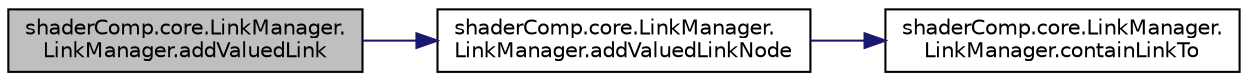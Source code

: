 digraph "shaderComp.core.LinkManager.LinkManager.addValuedLink"
{
  edge [fontname="Helvetica",fontsize="10",labelfontname="Helvetica",labelfontsize="10"];
  node [fontname="Helvetica",fontsize="10",shape=record];
  rankdir="LR";
  Node1 [label="shaderComp.core.LinkManager.\lLinkManager.addValuedLink",height=0.2,width=0.4,color="black", fillcolor="grey75", style="filled" fontcolor="black"];
  Node1 -> Node2 [color="midnightblue",fontsize="10",style="solid",fontname="Helvetica"];
  Node2 [label="shaderComp.core.LinkManager.\lLinkManager.addValuedLinkNode",height=0.2,width=0.4,color="black", fillcolor="white", style="filled",URL="$classshader_comp_1_1core_1_1_link_manager_1_1_link_manager.html#a47851a515d0bd7590a49f82b8eb33d42",tooltip="Create a link between a constant (a value) and an input variable. "];
  Node2 -> Node3 [color="midnightblue",fontsize="10",style="solid",fontname="Helvetica"];
  Node3 [label="shaderComp.core.LinkManager.\lLinkManager.containLinkTo",height=0.2,width=0.4,color="black", fillcolor="white", style="filled",URL="$classshader_comp_1_1core_1_1_link_manager_1_1_link_manager.html#ae30652cc9a10edafbad428439b3eb300"];
}
